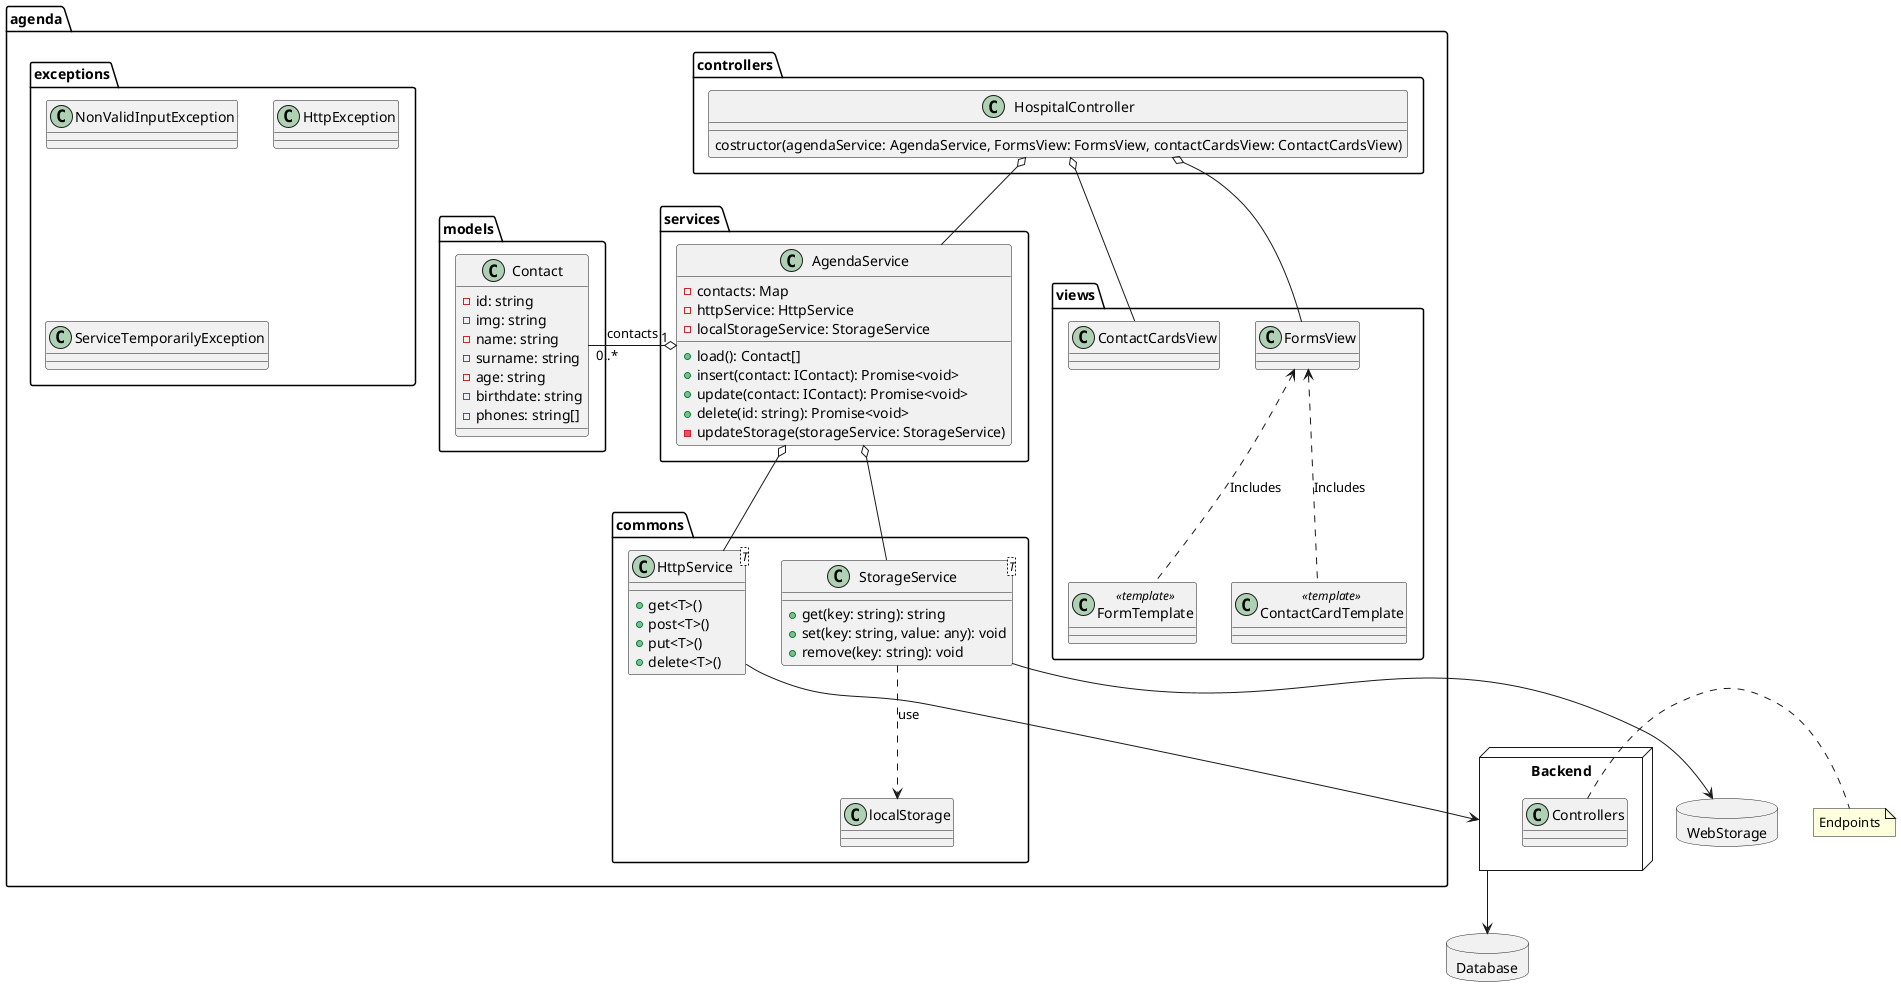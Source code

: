@startuml Agenda

package Database <<Database>> {

}
node Backend {
    class Controllers{}
}
note right: Endpoints

Backend --> Database

package agenda {
    

    package commons {

      class HttpService<T>{
          + get<T>()
          + post<T>()
          + put<T>()
          + delete<T>()
      }

      class StorageService<T> {
          + get(key: string): string
          + set(key: string, value: any): void
          + remove(key: string): void
      }

      StorageService -[dashed]-> localStorage: "use"

    }

    package services {
        class AgendaService {
              
            - contacts: Map
            - httpService: HttpService
            - localStorageService: StorageService
            + load(): Contact[]
            + insert(contact: IContact): Promise<void>
            + update(contact: IContact): Promise<void>
            + delete(id: string): Promise<void>
            - updateStorage(storageService: StorageService)
        }

        AgendaService o-- HttpService
        AgendaService o-- StorageService

  
    }   
    
    package views {
        class ContactCardsView{}
        class FormsView{}
        class FormTemplate<<template>> {}
        class ContactCardTemplate<<template>> {}

        FormsView <.. FormTemplate: "Includes"
        FormsView <.. ContactCardTemplate: "Includes"
    }
    package controllers {
        class HospitalController {
            costructor(agendaService: AgendaService, FormsView: FormsView, contactCardsView: ContactCardsView)

        }

        HospitalController o-- AgendaService
        HospitalController o-- FormsView 
        HospitalController o-- ContactCardsView
    }
    package models {       

        class Contact {
            - id: string
            - img: string
            - name: string
            - surname: string
            - age: string
            - birthdate: string
            - phones: string[]
        }


        AgendaService "1" o- "0..*" Contact : contacts
    }
    package exceptions {
       class NonValidInputException{}
       class HttpException{}
       class ServiceTemporarilyException{}
    }

}

    package WebStorage <<Database>> {
        
    }

    StorageService --> WebStorage
    HttpService --> Backend
@enduml